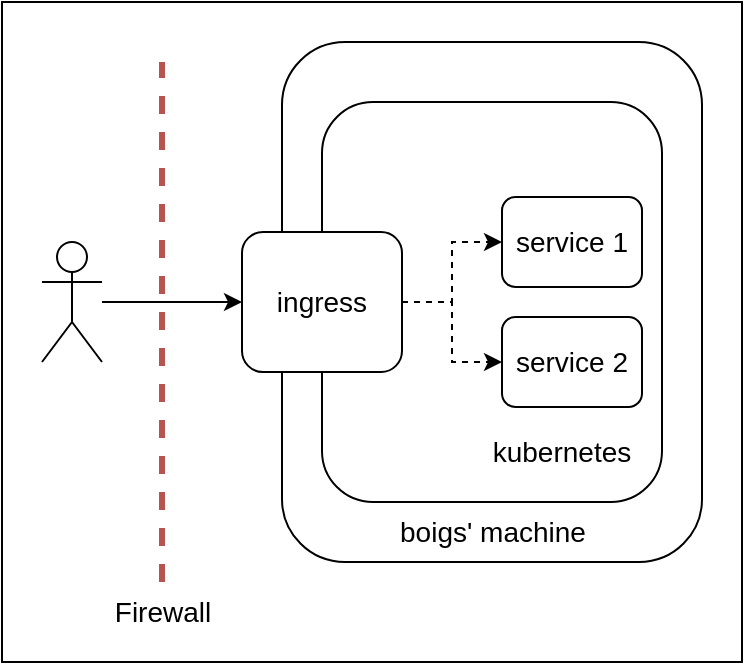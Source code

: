 <mxfile version="21.1.5" type="device">
  <diagram name="Página-1" id="ftUvGIxs3Q1ju05yiC8Z">
    <mxGraphModel dx="860" dy="724" grid="1" gridSize="10" guides="1" tooltips="1" connect="1" arrows="1" fold="1" page="1" pageScale="1" pageWidth="827" pageHeight="1169" math="0" shadow="0">
      <root>
        <mxCell id="0" />
        <mxCell id="1" parent="0" />
        <mxCell id="0mGGz-Txc2dblMr2IItd-21" value="" style="rounded=0;whiteSpace=wrap;html=1;" parent="1" vertex="1">
          <mxGeometry x="150" y="210" width="370" height="330" as="geometry" />
        </mxCell>
        <mxCell id="0mGGz-Txc2dblMr2IItd-1" value="" style="shape=umlActor;verticalLabelPosition=bottom;verticalAlign=top;html=1;outlineConnect=0;" parent="1" vertex="1">
          <mxGeometry x="170" y="330" width="30" height="60" as="geometry" />
        </mxCell>
        <mxCell id="0mGGz-Txc2dblMr2IItd-4" value="&lt;font style=&quot;font-size: 14px;&quot;&gt;Firewall&lt;/font&gt;" style="endArrow=none;dashed=1;html=1;rounded=0;strokeWidth=3;fillColor=#f8cecc;strokeColor=#b85450;" parent="1" edge="1">
          <mxGeometry x="-1" y="-15" width="50" height="50" relative="1" as="geometry">
            <mxPoint x="230" y="500" as="sourcePoint" />
            <mxPoint x="230" y="240" as="targetPoint" />
            <mxPoint x="-15" y="15" as="offset" />
          </mxGeometry>
        </mxCell>
        <mxCell id="0mGGz-Txc2dblMr2IItd-2" value="" style="rounded=1;whiteSpace=wrap;html=1;" parent="1" vertex="1">
          <mxGeometry x="290" y="230" width="210" height="260" as="geometry" />
        </mxCell>
        <mxCell id="0mGGz-Txc2dblMr2IItd-3" value="&lt;font style=&quot;font-size: 14px;&quot;&gt;boigs&#39; machine&lt;/font&gt;" style="text;html=1;strokeColor=none;fillColor=none;align=center;verticalAlign=middle;whiteSpace=wrap;rounded=0;" parent="1" vertex="1">
          <mxGeometry x="342.5" y="460" width="105" height="30" as="geometry" />
        </mxCell>
        <mxCell id="0mGGz-Txc2dblMr2IItd-18" value="" style="rounded=1;whiteSpace=wrap;html=1;" parent="1" vertex="1">
          <mxGeometry x="310" y="260" width="170" height="200" as="geometry" />
        </mxCell>
        <mxCell id="0mGGz-Txc2dblMr2IItd-16" style="edgeStyle=orthogonalEdgeStyle;rounded=0;orthogonalLoop=1;jettySize=auto;html=1;dashed=1;" parent="1" source="0mGGz-Txc2dblMr2IItd-10" target="0mGGz-Txc2dblMr2IItd-11" edge="1">
          <mxGeometry relative="1" as="geometry" />
        </mxCell>
        <mxCell id="0mGGz-Txc2dblMr2IItd-17" style="edgeStyle=orthogonalEdgeStyle;rounded=0;orthogonalLoop=1;jettySize=auto;html=1;exitX=1;exitY=0.5;exitDx=0;exitDy=0;dashed=1;" parent="1" source="0mGGz-Txc2dblMr2IItd-10" target="0mGGz-Txc2dblMr2IItd-12" edge="1">
          <mxGeometry relative="1" as="geometry" />
        </mxCell>
        <mxCell id="0mGGz-Txc2dblMr2IItd-10" value="ingress" style="rounded=1;whiteSpace=wrap;html=1;fontSize=14;" parent="1" vertex="1">
          <mxGeometry x="270" y="325" width="80" height="70" as="geometry" />
        </mxCell>
        <mxCell id="0mGGz-Txc2dblMr2IItd-11" value="service 1" style="rounded=1;whiteSpace=wrap;html=1;fontSize=14;" parent="1" vertex="1">
          <mxGeometry x="400" y="307.5" width="70" height="45" as="geometry" />
        </mxCell>
        <mxCell id="0mGGz-Txc2dblMr2IItd-12" value="service 2" style="rounded=1;whiteSpace=wrap;html=1;fontSize=14;" parent="1" vertex="1">
          <mxGeometry x="400" y="367.5" width="70" height="45" as="geometry" />
        </mxCell>
        <mxCell id="0mGGz-Txc2dblMr2IItd-19" value="kubernetes" style="text;html=1;strokeColor=none;fillColor=none;align=center;verticalAlign=middle;whiteSpace=wrap;rounded=0;fontSize=14;" parent="1" vertex="1">
          <mxGeometry x="400" y="420" width="60" height="30" as="geometry" />
        </mxCell>
        <mxCell id="0mGGz-Txc2dblMr2IItd-9" style="edgeStyle=orthogonalEdgeStyle;rounded=0;orthogonalLoop=1;jettySize=auto;html=1;entryX=0;entryY=0.5;entryDx=0;entryDy=0;" parent="1" source="0mGGz-Txc2dblMr2IItd-1" target="0mGGz-Txc2dblMr2IItd-10" edge="1">
          <mxGeometry relative="1" as="geometry">
            <mxPoint x="250" y="360" as="targetPoint" />
          </mxGeometry>
        </mxCell>
      </root>
    </mxGraphModel>
  </diagram>
</mxfile>
